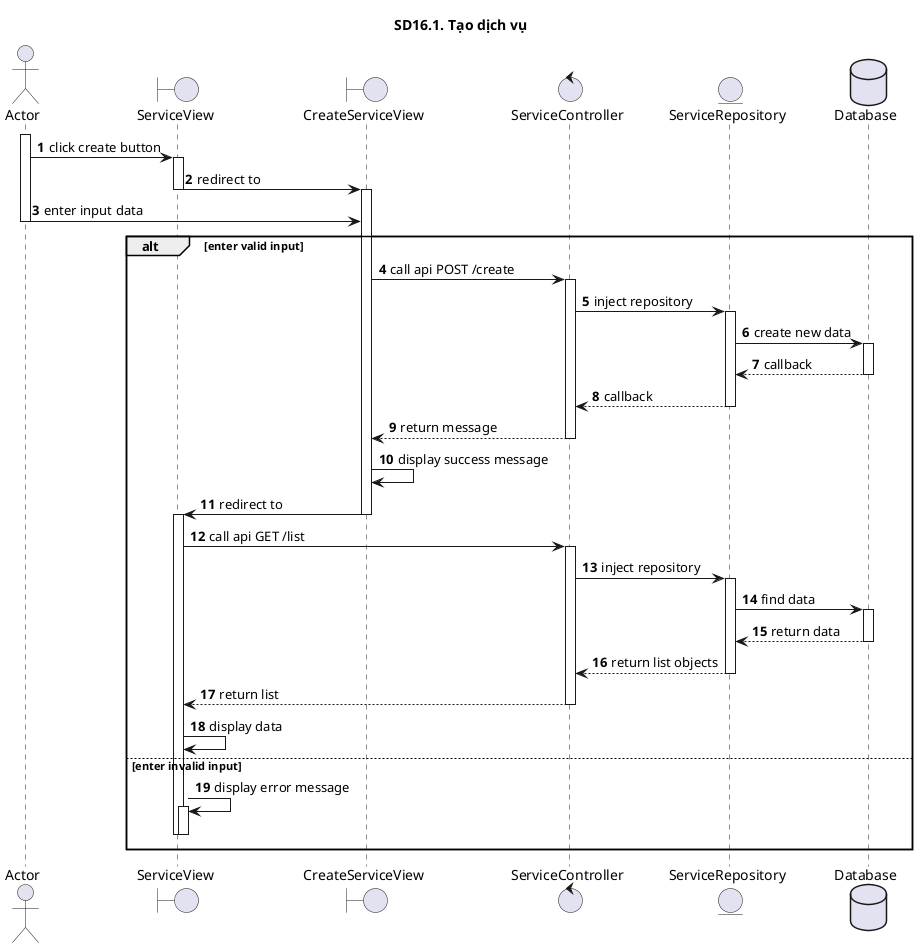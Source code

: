 @startuml SQ
autonumber
title SD16.1. Tạo dịch vụ
actor "Actor" as actor
boundary "ServiceView" as view
boundary "CreateServiceView" as create
control "ServiceController" as controller
entity "ServiceRepository" as model
database "Database" as database
activate actor
actor -> view: click create button
activate view
view -> create: redirect to
deactivate view
activate create
actor -> create: enter input data
deactivate actor
alt enter valid input
create -> controller: call api POST /create
activate controller
controller -> model: inject repository
activate model
model -> database: create new data
activate database
database --> model: callback
deactivate database
model --> controller: callback
deactivate model
controller --> create: return message
deactivate controller
create -> create: display success message
create -> view: redirect to
deactivate create
activate view
view -> controller: call api GET /list
activate controller
controller -> model: inject repository
activate model
model -> database: find data
activate database
database --> model: return data
deactivate database
model --> controller: return list objects
deactivate model
controller --> view: return list
deactivate controller
view -> view: display data
else enter invalid input
view -> view: display error message
activate view
deactivate view
deactivate view
end
@enduml